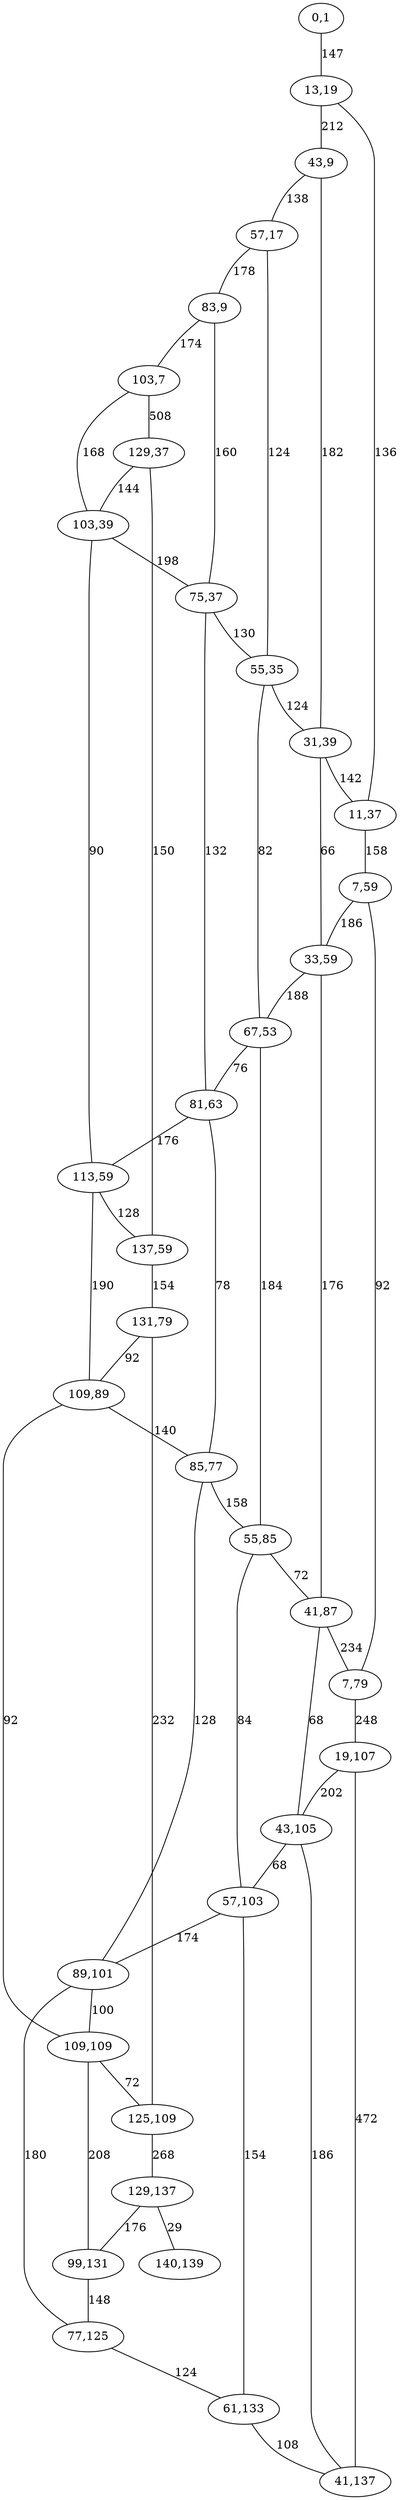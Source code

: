 strict graph day23 {
  "0,1" -- "13,19" [weight=147] [label=147]
  "13,19" -- "43,9" [weight=212] [label=212]
  "43,9" -- "57,17" [weight=138] [label=138]
  "57,17" -- "83,9" [weight=178] [label=178]
  "83,9" -- "103,7" [weight=174] [label=174]
  "103,7" -- "129,37" [weight=508] [label=508]
  "129,37" -- "103,39" [weight=144] [label=144]
  "103,39" -- "75,37" [weight=198] [label=198]
  "75,37" -- "55,35" [weight=130] [label=130]
  "55,35" -- "31,39" [weight=124] [label=124]
  "31,39" -- "11,37" [weight=142] [label=142]
  "11,37" -- "13,19" [weight=136] [label=136]
  "11,37" -- "7,59" [weight=158] [label=158]
  "7,59" -- "33,59" [weight=186] [label=186]
  "33,59" -- "31,39" [weight=66] [label=66]
  "33,59" -- "67,53" [weight=188] [label=188]
  "67,53" -- "55,35" [weight=82] [label=82]
  "67,53" -- "81,63" [weight=76] [label=76]
  "81,63" -- "75,37" [weight=132] [label=132]
  "81,63" -- "113,59" [weight=176] [label=176]
  "113,59" -- "103,39" [weight=90] [label=90]
  "113,59" -- "137,59" [weight=128] [label=128]
  "137,59" -- "129,37" [weight=150] [label=150]
  "137,59" -- "131,79" [weight=154] [label=154]
  "131,79" -- "109,89" [weight=92] [label=92]
  "109,89" -- "85,77" [weight=140] [label=140]
  "85,77" -- "55,85" [weight=158] [label=158]
  "55,85" -- "41,87" [weight=72] [label=72]
  "41,87" -- "7,79" [weight=234] [label=234]
  "7,79" -- "7,59" [weight=92] [label=92]
  "7,79" -- "19,107" [weight=248] [label=248]
  "19,107" -- "43,105" [weight=202] [label=202]
  "43,105" -- "41,87" [weight=68] [label=68]
  "43,105" -- "57,103" [weight=68] [label=68]
  "57,103" -- "55,85" [weight=84] [label=84]
  "57,103" -- "89,101" [weight=174] [label=174]
  "89,101" -- "85,77" [weight=128] [label=128]
  "89,101" -- "109,109" [weight=100] [label=100]
  "109,109" -- "109,89" [weight=92] [label=92]
  "109,109" -- "125,109" [weight=72] [label=72]
  "125,109" -- "131,79" [weight=232] [label=232]
  "125,109" -- "129,137" [weight=268] [label=268]
  "129,137" -- "99,131" [weight=176] [label=176]
  "99,131" -- "77,125" [weight=148] [label=148]
  "77,125" -- "61,133" [weight=124] [label=124]
  "61,133" -- "41,137" [weight=108] [label=108]
  "41,137" -- "19,107" [weight=472] [label=472]
  "41,137" -- "43,105" [weight=186] [label=186]
  "61,133" -- "57,103" [weight=154] [label=154]
  "77,125" -- "89,101" [weight=180] [label=180]
  "99,131" -- "109,109" [weight=208] [label=208]
  "129,137" -- "140,139" [weight=29] [label=29]
  "41,87" -- "33,59" [weight=176] [label=176]
  "55,85" -- "67,53" [weight=184] [label=184]
  "85,77" -- "81,63" [weight=78] [label=78]
  "109,89" -- "113,59" [weight=190] [label=190]
  "31,39" -- "43,9" [weight=182] [label=182]
  "55,35" -- "57,17" [weight=124] [label=124]
  "75,37" -- "83,9" [weight=160] [label=160]
  "103,39" -- "103,7" [weight=168] [label=168]
}